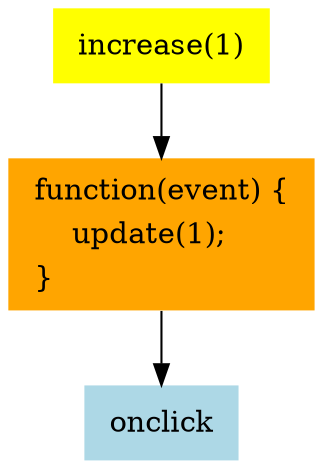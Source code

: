digraph meiosistutorial {
  onclick [shape="plaintext", style="filled", fillcolor="lightblue", label=<
    <table border="0">
      <tr>
        <td>onclick</td>
      </tr>
    </table>
  >]

  event [shape="plaintext", style="filled", fillcolor="orange", label=<
    <table border="0">
      <tr>
        <td align='left'>function(event) {</td>
      </tr>
      <tr>
        <td align='left'>    update(1);</td>
      </tr>
      <tr>
        <td align='left'>}</td>
      </tr>
    </table>
  >]

  increase [shape="plaintext", style="filled", fillcolor="yellow", label=<
    <table border="0">
      <tr>
        <td>increase(1)</td>
      </tr>
    </table>
  >]

  event -> onclick
  increase -> event
}

